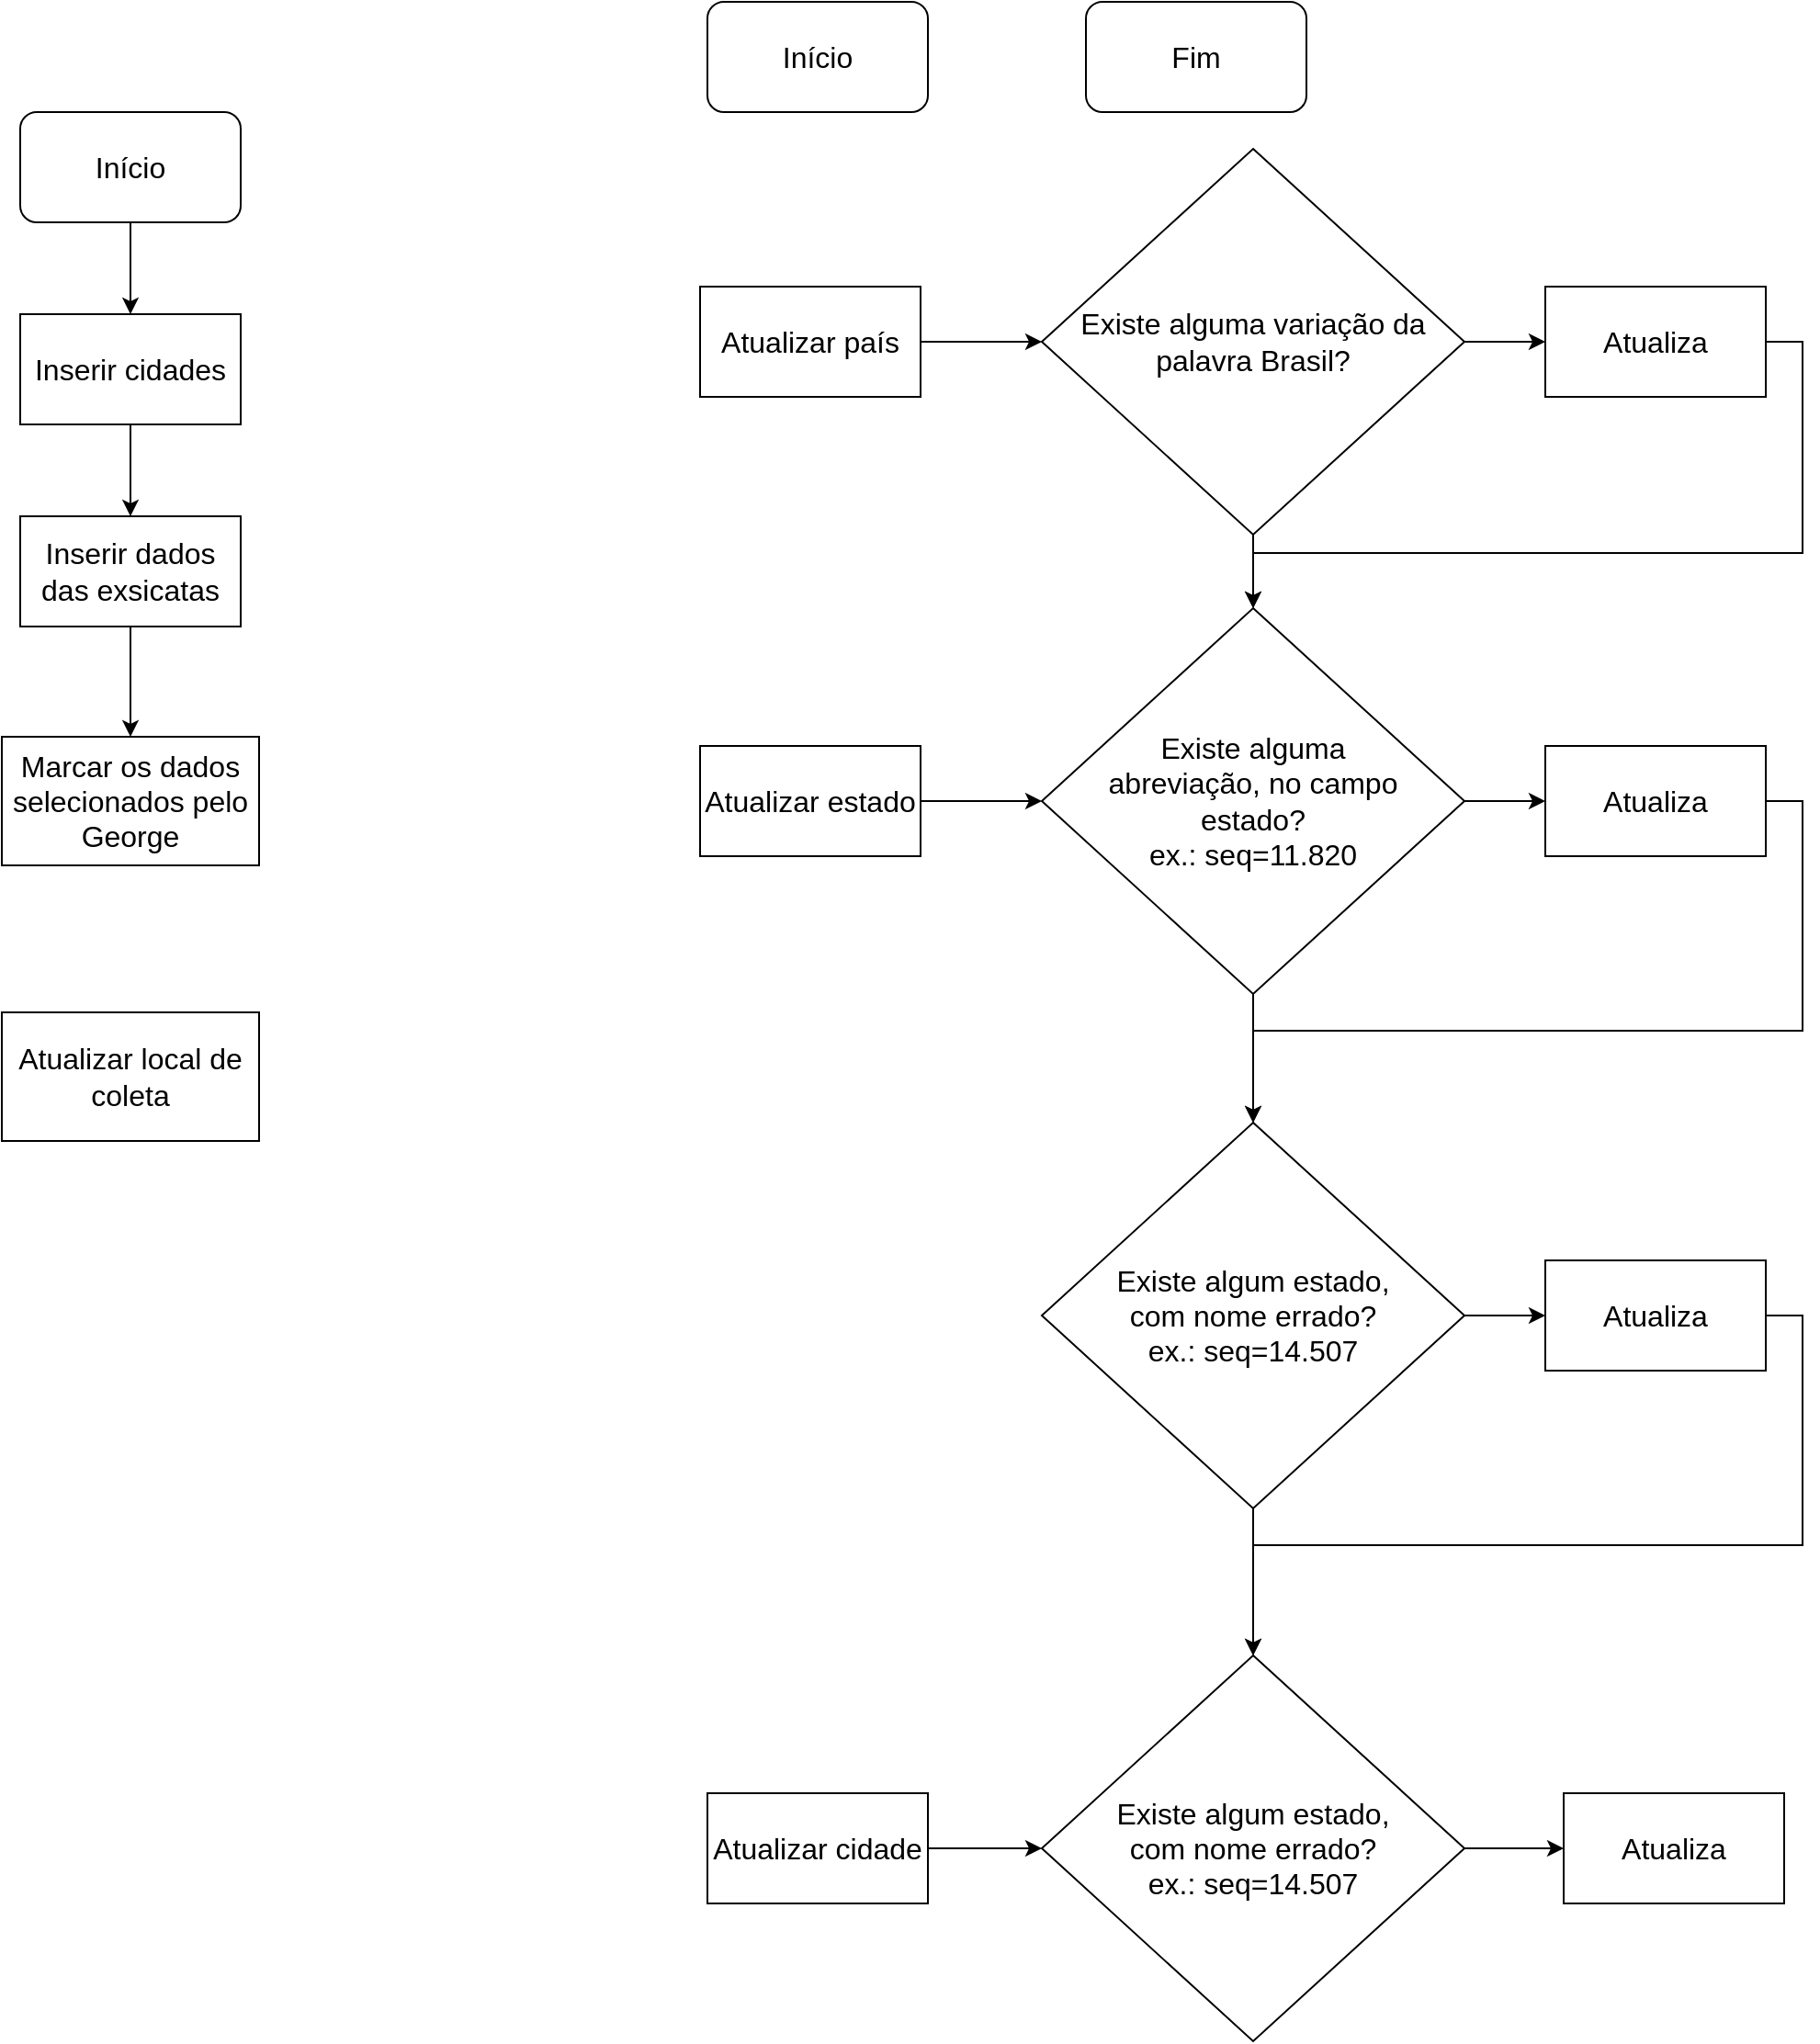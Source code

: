 <mxfile version="24.4.2" type="device">
  <diagram name="Página-1" id="N9xdJlJVKoobMMOCDbPu">
    <mxGraphModel dx="1434" dy="754" grid="1" gridSize="10" guides="1" tooltips="1" connect="1" arrows="1" fold="1" page="1" pageScale="1" pageWidth="827" pageHeight="1169" math="0" shadow="0">
      <root>
        <mxCell id="0" />
        <mxCell id="1" parent="0" />
        <mxCell id="ZU76k9V1delNcHxAxiqw-8" style="edgeStyle=orthogonalEdgeStyle;rounded=0;orthogonalLoop=1;jettySize=auto;html=1;exitX=0.5;exitY=1;exitDx=0;exitDy=0;entryX=0.5;entryY=0;entryDx=0;entryDy=0;" parent="1" source="ZU76k9V1delNcHxAxiqw-2" target="ZU76k9V1delNcHxAxiqw-3" edge="1">
          <mxGeometry relative="1" as="geometry" />
        </mxCell>
        <mxCell id="ZU76k9V1delNcHxAxiqw-2" value="Início" style="rounded=1;whiteSpace=wrap;html=1;fontSize=16;fillColor=none;" parent="1" vertex="1">
          <mxGeometry x="40" y="80" width="120" height="60" as="geometry" />
        </mxCell>
        <mxCell id="ZU76k9V1delNcHxAxiqw-9" style="edgeStyle=orthogonalEdgeStyle;rounded=0;orthogonalLoop=1;jettySize=auto;html=1;exitX=0.5;exitY=1;exitDx=0;exitDy=0;entryX=0.5;entryY=0;entryDx=0;entryDy=0;" parent="1" source="ZU76k9V1delNcHxAxiqw-3" target="ZU76k9V1delNcHxAxiqw-4" edge="1">
          <mxGeometry relative="1" as="geometry" />
        </mxCell>
        <mxCell id="ZU76k9V1delNcHxAxiqw-3" value="Inserir cidades" style="rounded=0;whiteSpace=wrap;html=1;fontSize=16;" parent="1" vertex="1">
          <mxGeometry x="40" y="190" width="120" height="60" as="geometry" />
        </mxCell>
        <mxCell id="ZU76k9V1delNcHxAxiqw-10" style="edgeStyle=orthogonalEdgeStyle;rounded=0;orthogonalLoop=1;jettySize=auto;html=1;exitX=0.5;exitY=1;exitDx=0;exitDy=0;entryX=0.5;entryY=0;entryDx=0;entryDy=0;" parent="1" source="ZU76k9V1delNcHxAxiqw-4" target="ZU76k9V1delNcHxAxiqw-7" edge="1">
          <mxGeometry relative="1" as="geometry" />
        </mxCell>
        <mxCell id="ZU76k9V1delNcHxAxiqw-4" value="Inserir dados das exsicatas" style="rounded=0;whiteSpace=wrap;html=1;fontSize=16;" parent="1" vertex="1">
          <mxGeometry x="40" y="300" width="120" height="60" as="geometry" />
        </mxCell>
        <mxCell id="ZU76k9V1delNcHxAxiqw-7" value="Marcar os dados selecionados pelo George" style="rounded=0;whiteSpace=wrap;html=1;fontSize=16;" parent="1" vertex="1">
          <mxGeometry x="30" y="420" width="140" height="70" as="geometry" />
        </mxCell>
        <mxCell id="ZU76k9V1delNcHxAxiqw-11" value="Atualizar local de coleta" style="rounded=0;whiteSpace=wrap;html=1;fontSize=16;" parent="1" vertex="1">
          <mxGeometry x="30" y="570" width="140" height="70" as="geometry" />
        </mxCell>
        <mxCell id="ZU76k9V1delNcHxAxiqw-45" value="Início" style="rounded=1;whiteSpace=wrap;html=1;fontSize=16;labelBackgroundColor=none;fillColor=none;" parent="1" vertex="1">
          <mxGeometry x="414" y="20" width="120" height="60" as="geometry" />
        </mxCell>
        <mxCell id="ZU76k9V1delNcHxAxiqw-46" value="Fim" style="rounded=1;whiteSpace=wrap;html=1;fontSize=16;labelBackgroundColor=none;fillColor=none;" parent="1" vertex="1">
          <mxGeometry x="620" y="20" width="120" height="60" as="geometry" />
        </mxCell>
        <mxCell id="ZU76k9V1delNcHxAxiqw-16" value="" style="edgeStyle=orthogonalEdgeStyle;rounded=0;orthogonalLoop=1;jettySize=auto;html=1;labelBackgroundColor=none;" parent="1" source="ZU76k9V1delNcHxAxiqw-12" target="ZU76k9V1delNcHxAxiqw-14" edge="1">
          <mxGeometry relative="1" as="geometry" />
        </mxCell>
        <mxCell id="ZU76k9V1delNcHxAxiqw-12" value="Atualizar país" style="rounded=0;whiteSpace=wrap;html=1;fontSize=16;labelBackgroundColor=none;fillColor=none;" parent="1" vertex="1">
          <mxGeometry x="410" y="175" width="120" height="60" as="geometry" />
        </mxCell>
        <mxCell id="ZU76k9V1delNcHxAxiqw-19" value="" style="edgeStyle=orthogonalEdgeStyle;rounded=0;orthogonalLoop=1;jettySize=auto;html=1;labelBackgroundColor=none;" parent="1" source="ZU76k9V1delNcHxAxiqw-14" target="ZU76k9V1delNcHxAxiqw-18" edge="1">
          <mxGeometry relative="1" as="geometry" />
        </mxCell>
        <mxCell id="ZU76k9V1delNcHxAxiqw-34" value="" style="edgeStyle=orthogonalEdgeStyle;rounded=0;orthogonalLoop=1;jettySize=auto;html=1;labelBackgroundColor=none;" parent="1" source="ZU76k9V1delNcHxAxiqw-14" target="ZU76k9V1delNcHxAxiqw-23" edge="1">
          <mxGeometry relative="1" as="geometry" />
        </mxCell>
        <mxCell id="ZU76k9V1delNcHxAxiqw-14" value="Existe alguma variação da palavra Brasil?" style="rhombus;whiteSpace=wrap;html=1;fontSize=16;spacingLeft=10;spacingRight=10;labelBackgroundColor=none;fillColor=none;" parent="1" vertex="1">
          <mxGeometry x="596" y="100" width="230" height="210" as="geometry" />
        </mxCell>
        <mxCell id="ZU76k9V1delNcHxAxiqw-35" style="edgeStyle=orthogonalEdgeStyle;rounded=0;orthogonalLoop=1;jettySize=auto;html=1;exitX=1;exitY=0.5;exitDx=0;exitDy=0;entryX=0.5;entryY=0;entryDx=0;entryDy=0;labelBackgroundColor=none;" parent="1" source="ZU76k9V1delNcHxAxiqw-18" target="ZU76k9V1delNcHxAxiqw-23" edge="1">
          <mxGeometry relative="1" as="geometry">
            <Array as="points">
              <mxPoint x="1010" y="205" />
              <mxPoint x="1010" y="320" />
              <mxPoint x="711" y="320" />
            </Array>
          </mxGeometry>
        </mxCell>
        <mxCell id="ZU76k9V1delNcHxAxiqw-18" value="Atualiza" style="rounded=0;whiteSpace=wrap;html=1;fontSize=16;labelBackgroundColor=none;fillColor=none;" parent="1" vertex="1">
          <mxGeometry x="870" y="175" width="120" height="60" as="geometry" />
        </mxCell>
        <mxCell id="ZU76k9V1delNcHxAxiqw-20" value="" style="edgeStyle=orthogonalEdgeStyle;rounded=0;orthogonalLoop=1;jettySize=auto;html=1;labelBackgroundColor=none;" parent="1" source="ZU76k9V1delNcHxAxiqw-21" target="ZU76k9V1delNcHxAxiqw-23" edge="1">
          <mxGeometry relative="1" as="geometry" />
        </mxCell>
        <mxCell id="ZU76k9V1delNcHxAxiqw-21" value="Atualizar estado" style="rounded=0;whiteSpace=wrap;html=1;fontSize=16;labelBackgroundColor=none;fillColor=none;" parent="1" vertex="1">
          <mxGeometry x="410" y="425" width="120" height="60" as="geometry" />
        </mxCell>
        <mxCell id="ZU76k9V1delNcHxAxiqw-22" value="" style="edgeStyle=orthogonalEdgeStyle;rounded=0;orthogonalLoop=1;jettySize=auto;html=1;labelBackgroundColor=none;" parent="1" source="ZU76k9V1delNcHxAxiqw-23" target="ZU76k9V1delNcHxAxiqw-24" edge="1">
          <mxGeometry relative="1" as="geometry" />
        </mxCell>
        <mxCell id="ZU76k9V1delNcHxAxiqw-30" style="edgeStyle=orthogonalEdgeStyle;rounded=0;orthogonalLoop=1;jettySize=auto;html=1;exitX=0.5;exitY=1;exitDx=0;exitDy=0;entryX=0.5;entryY=0;entryDx=0;entryDy=0;labelBackgroundColor=none;" parent="1" source="ZU76k9V1delNcHxAxiqw-23" target="ZU76k9V1delNcHxAxiqw-26" edge="1">
          <mxGeometry relative="1" as="geometry" />
        </mxCell>
        <mxCell id="ZU76k9V1delNcHxAxiqw-23" value="Existe alguma abreviação, no campo estado?&lt;br&gt;ex.: seq=11.820" style="rhombus;whiteSpace=wrap;html=1;fontSize=16;spacingLeft=30;spacingRight=30;labelBackgroundColor=none;fillColor=none;" parent="1" vertex="1">
          <mxGeometry x="596" y="350" width="230" height="210" as="geometry" />
        </mxCell>
        <mxCell id="ZU76k9V1delNcHxAxiqw-32" style="edgeStyle=orthogonalEdgeStyle;rounded=0;orthogonalLoop=1;jettySize=auto;html=1;exitX=1;exitY=0.5;exitDx=0;exitDy=0;labelBackgroundColor=none;" parent="1" source="ZU76k9V1delNcHxAxiqw-24" target="ZU76k9V1delNcHxAxiqw-26" edge="1">
          <mxGeometry relative="1" as="geometry">
            <Array as="points">
              <mxPoint x="1010" y="455" />
              <mxPoint x="1010" y="580" />
              <mxPoint x="711" y="580" />
            </Array>
          </mxGeometry>
        </mxCell>
        <mxCell id="ZU76k9V1delNcHxAxiqw-24" value="Atualiza" style="rounded=0;whiteSpace=wrap;html=1;fontSize=16;labelBackgroundColor=none;fillColor=none;" parent="1" vertex="1">
          <mxGeometry x="870" y="425" width="120" height="60" as="geometry" />
        </mxCell>
        <mxCell id="ZU76k9V1delNcHxAxiqw-29" value="" style="edgeStyle=orthogonalEdgeStyle;rounded=0;orthogonalLoop=1;jettySize=auto;html=1;labelBackgroundColor=none;" parent="1" source="ZU76k9V1delNcHxAxiqw-26" target="ZU76k9V1delNcHxAxiqw-28" edge="1">
          <mxGeometry relative="1" as="geometry" />
        </mxCell>
        <mxCell id="ZU76k9V1delNcHxAxiqw-39" value="" style="edgeStyle=orthogonalEdgeStyle;rounded=0;orthogonalLoop=1;jettySize=auto;html=1;labelBackgroundColor=none;" parent="1" source="ZU76k9V1delNcHxAxiqw-26" target="ZU76k9V1delNcHxAxiqw-36" edge="1">
          <mxGeometry relative="1" as="geometry" />
        </mxCell>
        <mxCell id="ZU76k9V1delNcHxAxiqw-26" value="Existe algum estado, com nome errado?&lt;br&gt;ex.: seq=14.507" style="rhombus;whiteSpace=wrap;html=1;fontSize=16;spacingLeft=30;spacingRight=30;labelBackgroundColor=none;fillColor=none;" parent="1" vertex="1">
          <mxGeometry x="596" y="630" width="230" height="210" as="geometry" />
        </mxCell>
        <mxCell id="ZU76k9V1delNcHxAxiqw-38" style="edgeStyle=orthogonalEdgeStyle;rounded=0;orthogonalLoop=1;jettySize=auto;html=1;exitX=1;exitY=0.5;exitDx=0;exitDy=0;labelBackgroundColor=none;" parent="1" source="ZU76k9V1delNcHxAxiqw-28" target="ZU76k9V1delNcHxAxiqw-36" edge="1">
          <mxGeometry relative="1" as="geometry">
            <Array as="points">
              <mxPoint x="1010" y="735" />
              <mxPoint x="1010" y="860" />
              <mxPoint x="711" y="860" />
            </Array>
          </mxGeometry>
        </mxCell>
        <mxCell id="ZU76k9V1delNcHxAxiqw-28" value="Atualiza" style="rounded=0;whiteSpace=wrap;html=1;fontSize=16;labelBackgroundColor=none;fillColor=none;" parent="1" vertex="1">
          <mxGeometry x="870" y="705" width="120" height="60" as="geometry" />
        </mxCell>
        <mxCell id="ZU76k9V1delNcHxAxiqw-41" value="" style="edgeStyle=orthogonalEdgeStyle;rounded=0;orthogonalLoop=1;jettySize=auto;html=1;labelBackgroundColor=none;" parent="1" source="ZU76k9V1delNcHxAxiqw-36" target="ZU76k9V1delNcHxAxiqw-40" edge="1">
          <mxGeometry relative="1" as="geometry" />
        </mxCell>
        <mxCell id="ZU76k9V1delNcHxAxiqw-36" value="Existe algum estado, com nome errado?&lt;br&gt;ex.: seq=14.507" style="rhombus;whiteSpace=wrap;html=1;fontSize=16;spacingLeft=30;spacingRight=30;labelBackgroundColor=none;fillColor=none;" parent="1" vertex="1">
          <mxGeometry x="596" y="920" width="230" height="210" as="geometry" />
        </mxCell>
        <mxCell id="ZU76k9V1delNcHxAxiqw-40" value="Atualiza" style="rounded=0;whiteSpace=wrap;html=1;fontSize=16;labelBackgroundColor=none;fillColor=none;" parent="1" vertex="1">
          <mxGeometry x="880" y="995" width="120" height="60" as="geometry" />
        </mxCell>
        <mxCell id="ZU76k9V1delNcHxAxiqw-43" value="" style="edgeStyle=orthogonalEdgeStyle;rounded=0;orthogonalLoop=1;jettySize=auto;html=1;labelBackgroundColor=none;" parent="1" source="ZU76k9V1delNcHxAxiqw-42" target="ZU76k9V1delNcHxAxiqw-36" edge="1">
          <mxGeometry relative="1" as="geometry" />
        </mxCell>
        <mxCell id="ZU76k9V1delNcHxAxiqw-42" value="Atualizar cidade" style="rounded=0;whiteSpace=wrap;html=1;fontSize=16;labelBackgroundColor=none;fillColor=none;" parent="1" vertex="1">
          <mxGeometry x="414" y="995" width="120" height="60" as="geometry" />
        </mxCell>
      </root>
    </mxGraphModel>
  </diagram>
</mxfile>
